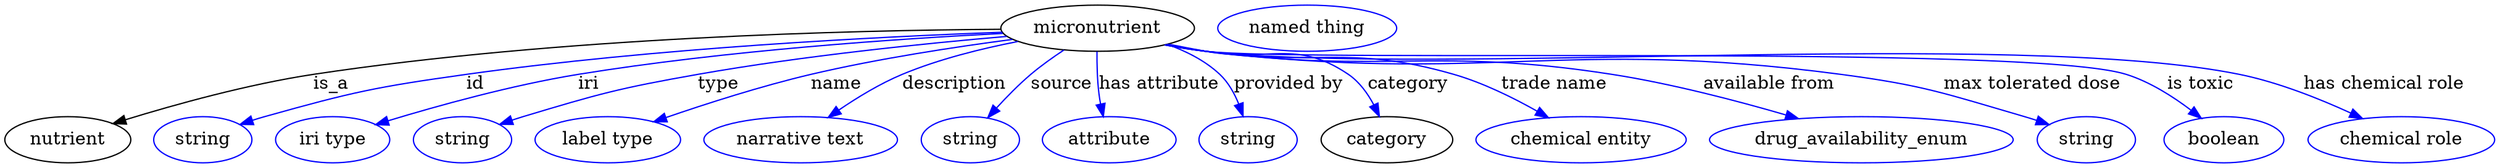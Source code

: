 digraph {
	graph [bb="0,0,1591.5,123"];
	node [label="\N"];
	micronutrient	[height=0.5,
		label=micronutrient,
		pos="704.35,105",
		width=1.6429];
	nutrient	[height=0.5,
		pos="38.347,18",
		width=1.0652];
	micronutrient -> nutrient	[label=is_a,
		lp="209.35,61.5",
		pos="e,66.706,30.264 645.02,104.01 549.99,103.11 358.07,97.503 198.35,69 155.51,61.355 108.12,45.582 76.121,33.784"];
	id	[color=blue,
		height=0.5,
		label=string,
		pos="125.35,18",
		width=0.84854];
	micronutrient -> id	[color=blue,
		label=id,
		lp="302.85,61.5",
		pos="e,148.8,29.692 646.02,101.9 566.67,98.386 420.46,89.549 297.35,69 237.7,59.045 222.68,55.219 165.35,36 162.97,35.203 160.53,34.326 \
158.09,33.403",
		style=solid];
	iri	[color=blue,
		height=0.5,
		label="iri type",
		pos="210.35,18",
		width=1.011];
	micronutrient -> iri	[color=blue,
		label=iri,
		lp="380.85,61.5",
		pos="e,237.81,29.827 646.69,100.77 580.5,96.403 468.86,86.99 374.35,69 320.43,58.737 307.52,53.049 255.35,36 252.76,35.154 250.1,34.247 \
247.42,33.309",
		style=solid];
	type	[color=blue,
		height=0.5,
		label=string,
		pos="295.35,18",
		width=0.84854];
	micronutrient -> type	[color=blue,
		label=type,
		lp="464.35,61.5",
		pos="e,318.84,29.571 648.91,98.509 597.6,92.905 519.36,83.035 452.35,69 399.47,57.924 386.31,53.936 335.35,36 332.98,35.167 330.55,34.264 \
328.12,33.322",
		style=solid];
	name	[color=blue,
		height=0.5,
		label="label type",
		pos="389.35,18",
		width=1.2638];
	micronutrient -> name	[color=blue,
		label=name,
		lp="540.85,61.5",
		pos="e,419.41,31.626 652.53,96.114 616.51,90.087 567.58,80.812 525.35,69 492.23,59.737 455.69,46.108 428.84,35.418",
		style=solid];
	description	[color=blue,
		height=0.5,
		label="narrative text",
		pos="510.35,18",
		width=1.6068];
	micronutrient -> description	[color=blue,
		label=description,
		lp="615.85,61.5",
		pos="e,530.67,35.016 657.96,93.829 635.45,88.032 608.37,79.755 585.35,69 569.18,61.448 552.54,50.704 539.05,41.11",
		style=solid];
	source	[color=blue,
		height=0.5,
		label=string,
		pos="616.35,18",
		width=0.84854];
	micronutrient -> source	[color=blue,
		label=source,
		lp="683.35,61.5",
		pos="e,630.68,34.126 685.87,87.857 679.31,82.007 671.92,75.29 665.35,69 656.11,60.161 646.19,50.144 637.71,41.409",
		style=solid];
	"has attribute"	[color=blue,
		height=0.5,
		label=attribute,
		pos="705.35,18",
		width=1.1193];
	micronutrient -> "has attribute"	[color=blue,
		label="has attribute",
		lp="738.85,61.5",
		pos="e,705.14,36.175 704.55,86.799 704.69,75.163 704.87,59.548 705.03,46.237",
		style=solid];
	"provided by"	[color=blue,
		height=0.5,
		label=string,
		pos="794.35,18",
		width=0.84854];
	micronutrient -> "provided by"	[color=blue,
		label="provided by",
		lp="816.35,61.5",
		pos="e,790.05,35.938 740.95,90.783 752.11,85.375 763.7,78.186 772.35,69 778.54,62.42 783.17,53.813 786.54,45.599",
		style=solid];
	category	[height=0.5,
		pos="883.35,18",
		width=1.1374];
	micronutrient -> category	[color=blue,
		label=category,
		lp="891.85,61.5",
		pos="e,877.32,35.87 748.2,92.857 756.22,90.869 764.53,88.845 772.35,87 808.24,78.527 823.43,90.563 853.35,69 861.67,63.001 868.1,53.916 \
872.84,45.129",
		style=solid];
	"trade name"	[color=blue,
		height=0.5,
		label="chemical entity",
		pos="1008.3,18",
		width=1.8234];
	micronutrient -> "trade name"	[color=blue,
		label="trade name",
		lp="983.85,61.5",
		pos="e,985.71,35.01 746.97,92.491 755.35,90.472 764.09,88.531 772.35,87 837.06,74.995 856.8,89.508 919.35,69 939.67,62.337 960.6,50.848 \
977.06,40.562",
		style=solid];
	"available from"	[color=blue,
		height=0.5,
		label=drug_availability_enum,
		pos="1187.3,18",
		width=2.6359];
	micronutrient -> "available from"	[color=blue,
		label="available from",
		lp="1120.3,61.5",
		pos="e,1145.2,34.205 746.55,92.254 755.04,90.231 763.94,88.349 772.35,87 880.59,69.642 910.5,88.664 1018.3,69 1058.3,61.713 1102.3,48.537 \
1135.3,37.539",
		style=solid];
	"max tolerated dose"	[color=blue,
		height=0.5,
		label=string,
		pos="1330.3,18",
		width=0.84854];
	micronutrient -> "max tolerated dose"	[color=blue,
		label="max tolerated dose",
		lp="1287.3,61.5",
		pos="e,1307.1,29.854 746.16,92.159 754.76,90.117 763.8,88.252 772.35,87 944.91,61.725 991.9,95.072 1164.3,69 1222,60.282 1236.2,55.044 \
1291.3,36 1293.4,35.275 1295.6,34.486 1297.7,33.657",
		style=solid];
	"is toxic"	[color=blue,
		height=0.5,
		label=boolean,
		pos="1417.3,18",
		width=1.0652];
	micronutrient -> "is toxic"	[color=blue,
		label="is toxic",
		lp="1394.3,61.5",
		pos="e,1400.6,34.417 745.79,92.149 754.49,90.08 763.67,88.207 772.35,87 835.22,78.253 1283,88.537 1343.3,69 1361.4,63.151 1379.2,51.442 \
1392.7,40.825",
		style=solid];
	"has chemical role"	[color=blue,
		height=0.5,
		label="chemical role",
		pos="1532.3,18",
		width=1.6429];
	micronutrient -> "has chemical role"	[color=blue,
		label="has chemical role",
		lp="1512.8,61.5",
		pos="e,1505.7,34.21 745.78,92.124 754.49,90.058 763.67,88.192 772.35,87 914.62,67.47 1278.2,100.42 1418.3,69 1445.8,62.835 1474.9,49.981 \
1496.8,38.85",
		style=solid];
	"named thing_category"	[color=blue,
		height=0.5,
		label="named thing",
		pos="836.35,105",
		width=1.5346];
}
